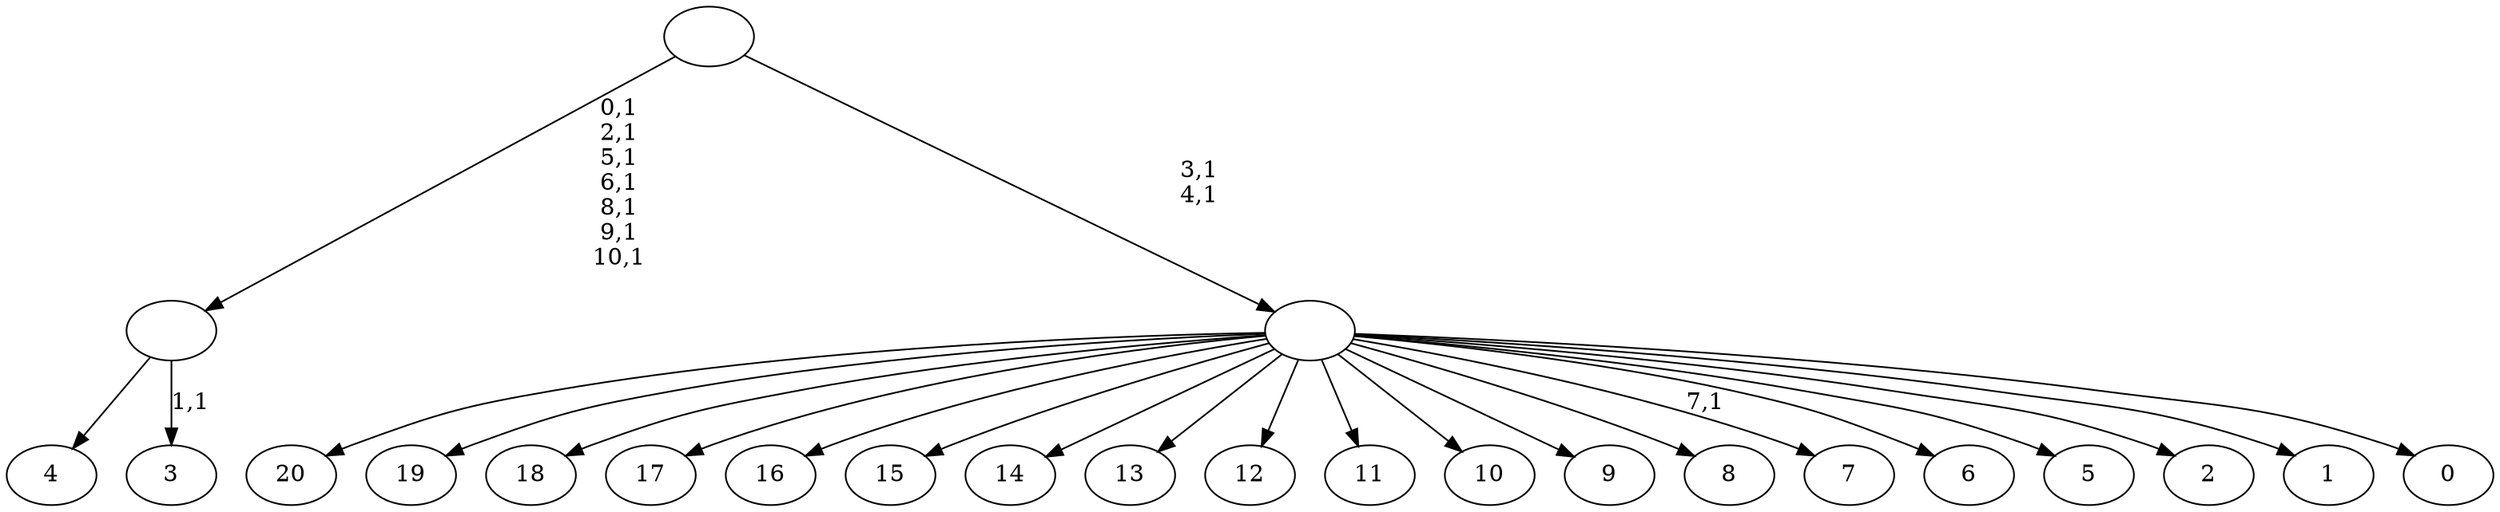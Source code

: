 digraph T {
	32 [label="20"]
	31 [label="19"]
	30 [label="18"]
	29 [label="17"]
	28 [label="16"]
	27 [label="15"]
	26 [label="14"]
	25 [label="13"]
	24 [label="12"]
	23 [label="11"]
	22 [label="10"]
	21 [label="9"]
	20 [label="8"]
	19 [label="7"]
	17 [label="6"]
	16 [label="5"]
	15 [label="4"]
	14 [label="3"]
	12 [label=""]
	5 [label="2"]
	4 [label="1"]
	3 [label="0"]
	2 [label=""]
	0 [label=""]
	12 -> 14 [label="1,1"]
	12 -> 15 [label=""]
	2 -> 19 [label="7,1"]
	2 -> 32 [label=""]
	2 -> 31 [label=""]
	2 -> 30 [label=""]
	2 -> 29 [label=""]
	2 -> 28 [label=""]
	2 -> 27 [label=""]
	2 -> 26 [label=""]
	2 -> 25 [label=""]
	2 -> 24 [label=""]
	2 -> 23 [label=""]
	2 -> 22 [label=""]
	2 -> 21 [label=""]
	2 -> 20 [label=""]
	2 -> 17 [label=""]
	2 -> 16 [label=""]
	2 -> 5 [label=""]
	2 -> 4 [label=""]
	2 -> 3 [label=""]
	0 -> 2 [label="3,1\n4,1"]
	0 -> 12 [label="0,1\n2,1\n5,1\n6,1\n8,1\n9,1\n10,1"]
}
